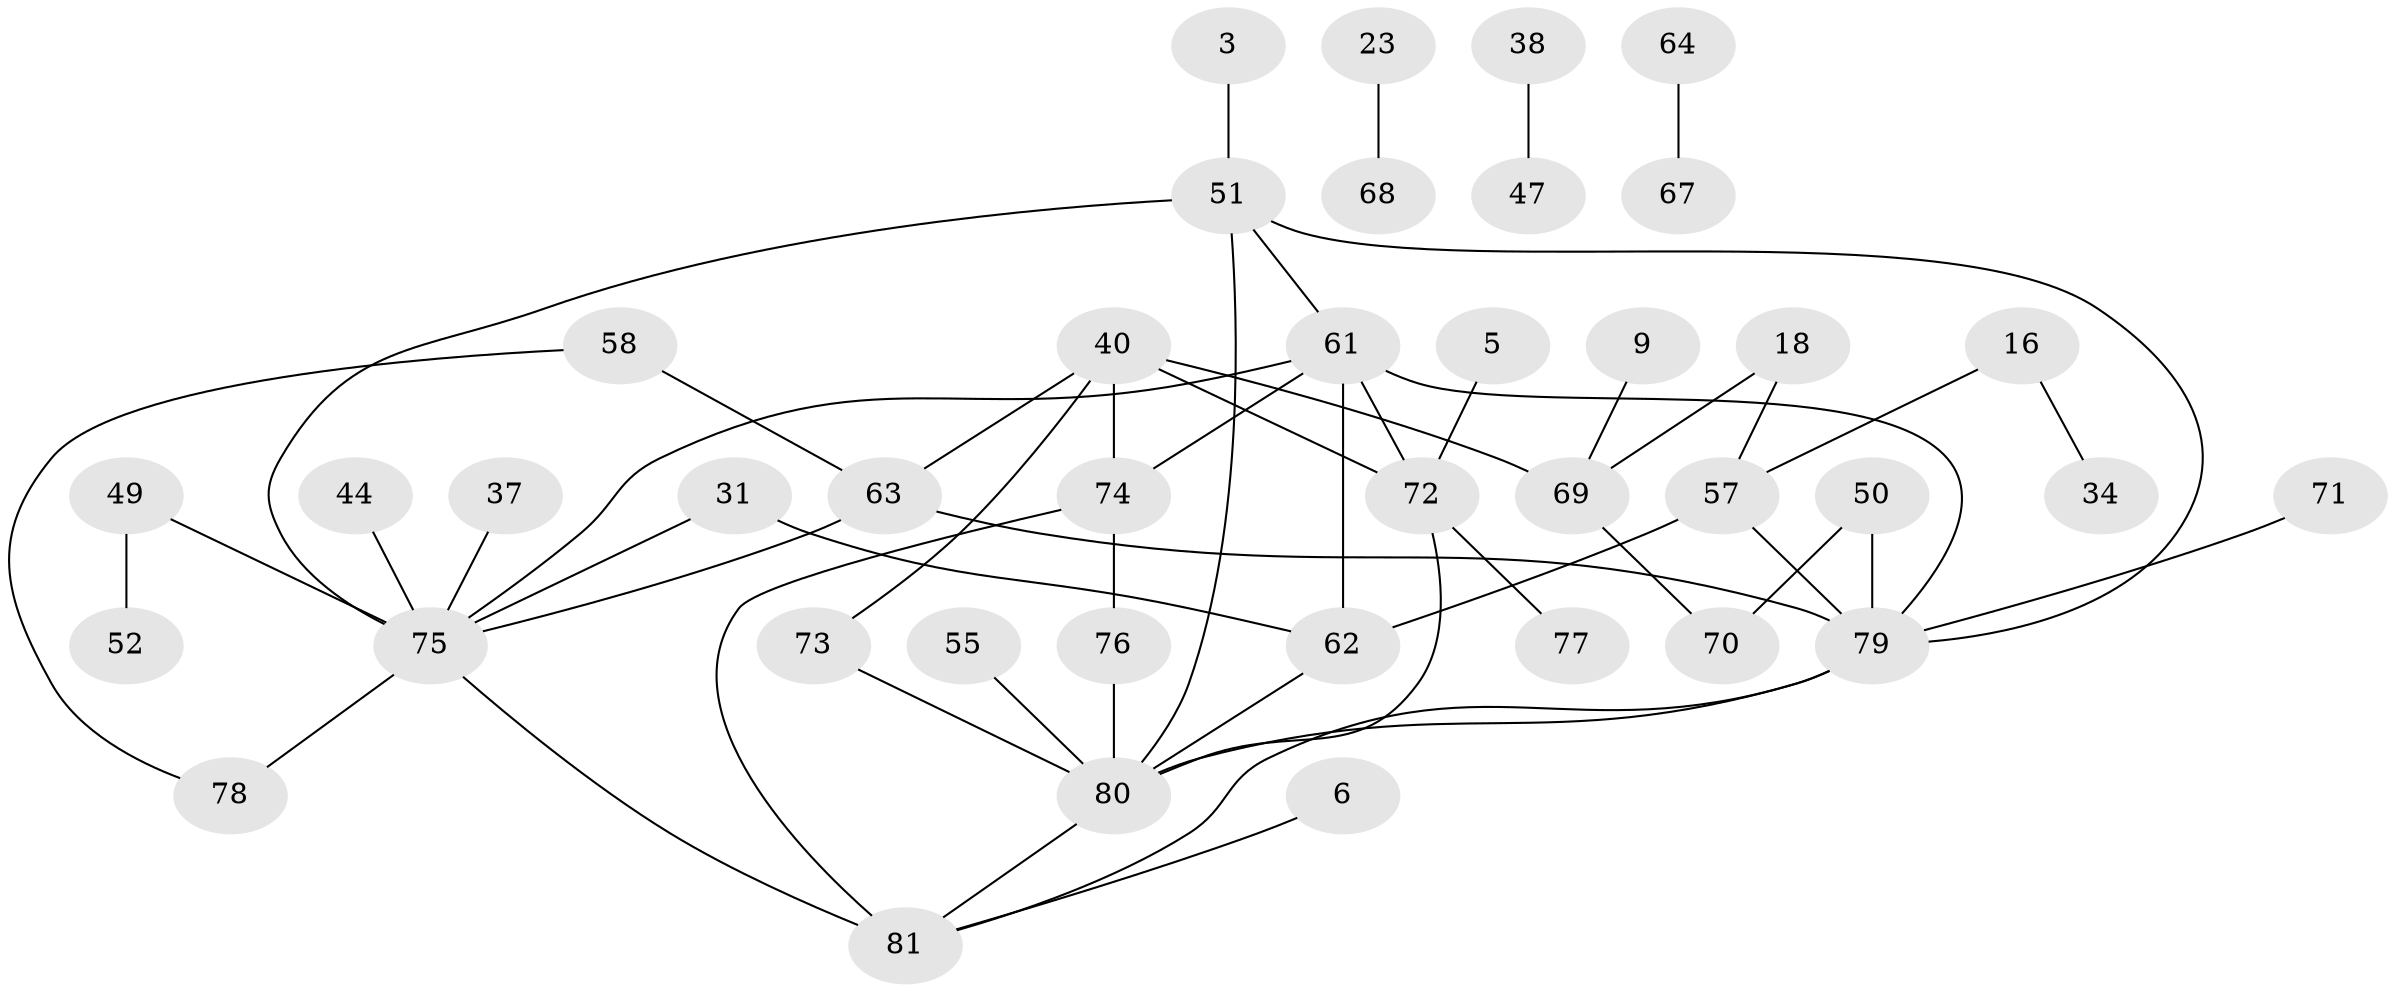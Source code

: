 // original degree distribution, {5: 0.07407407407407407, 1: 0.25925925925925924, 2: 0.2222222222222222, 3: 0.2345679012345679, 4: 0.1728395061728395, 6: 0.037037037037037035}
// Generated by graph-tools (version 1.1) at 2025/38/03/09/25 04:38:57]
// undirected, 40 vertices, 54 edges
graph export_dot {
graph [start="1"]
  node [color=gray90,style=filled];
  3;
  5;
  6;
  9;
  16;
  18;
  23;
  31;
  34;
  37;
  38;
  40;
  44 [super="+4"];
  47;
  49;
  50 [super="+26"];
  51 [super="+46"];
  52;
  55;
  57;
  58;
  61 [super="+56+59"];
  62;
  63 [super="+43+48"];
  64;
  67;
  68;
  69;
  70 [super="+2"];
  71;
  72 [super="+35+53+66"];
  73 [super="+8+45"];
  74 [super="+19"];
  75 [super="+10+28+41"];
  76 [super="+60"];
  77;
  78 [super="+36"];
  79 [super="+33"];
  80 [super="+15+39+65"];
  81 [super="+21+29"];
  3 -- 51;
  5 -- 72;
  6 -- 81;
  9 -- 69;
  16 -- 34;
  16 -- 57;
  18 -- 57;
  18 -- 69;
  23 -- 68;
  31 -- 62;
  31 -- 75;
  37 -- 75;
  38 -- 47;
  40 -- 69;
  40 -- 74 [weight=2];
  40 -- 73;
  40 -- 63;
  40 -- 72;
  44 -- 75;
  49 -- 52;
  49 -- 75;
  50 -- 70;
  50 -- 79;
  51 -- 75 [weight=3];
  51 -- 80 [weight=2];
  51 -- 79;
  51 -- 61 [weight=2];
  55 -- 80;
  57 -- 62;
  57 -- 79;
  58 -- 63;
  58 -- 78;
  61 -- 75;
  61 -- 74 [weight=2];
  61 -- 62;
  61 -- 79;
  61 -- 72;
  62 -- 80;
  63 -- 75;
  63 -- 79;
  64 -- 67;
  69 -- 70;
  71 -- 79 [weight=2];
  72 -- 77;
  72 -- 80;
  73 -- 80;
  74 -- 81 [weight=2];
  74 -- 76 [weight=2];
  75 -- 81 [weight=2];
  75 -- 78;
  76 -- 80 [weight=3];
  79 -- 81 [weight=2];
  79 -- 80;
  80 -- 81;
}
